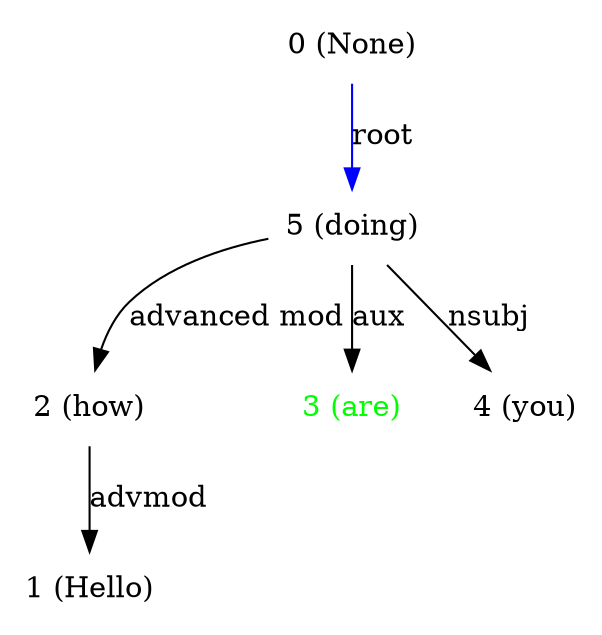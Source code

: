 digraph G{
edge [dir=forward]
node [shape=plaintext]

0 [label="0 (None)"]
0 -> 5 [label="root" color = blue]
1 [label="1 (Hello)"]
2 [label="2 (how)"]
2 -> 1 [label="advmod"]
3 [label="3 (are)" fontcolor = green]
4 [label="4 (you)"]
5 [label="5 (doing)"]
5 -> 3 [label="aux"]
5 -> 2 [label="advanced mod"]
5 -> 4 [label="nsubj"]
}
